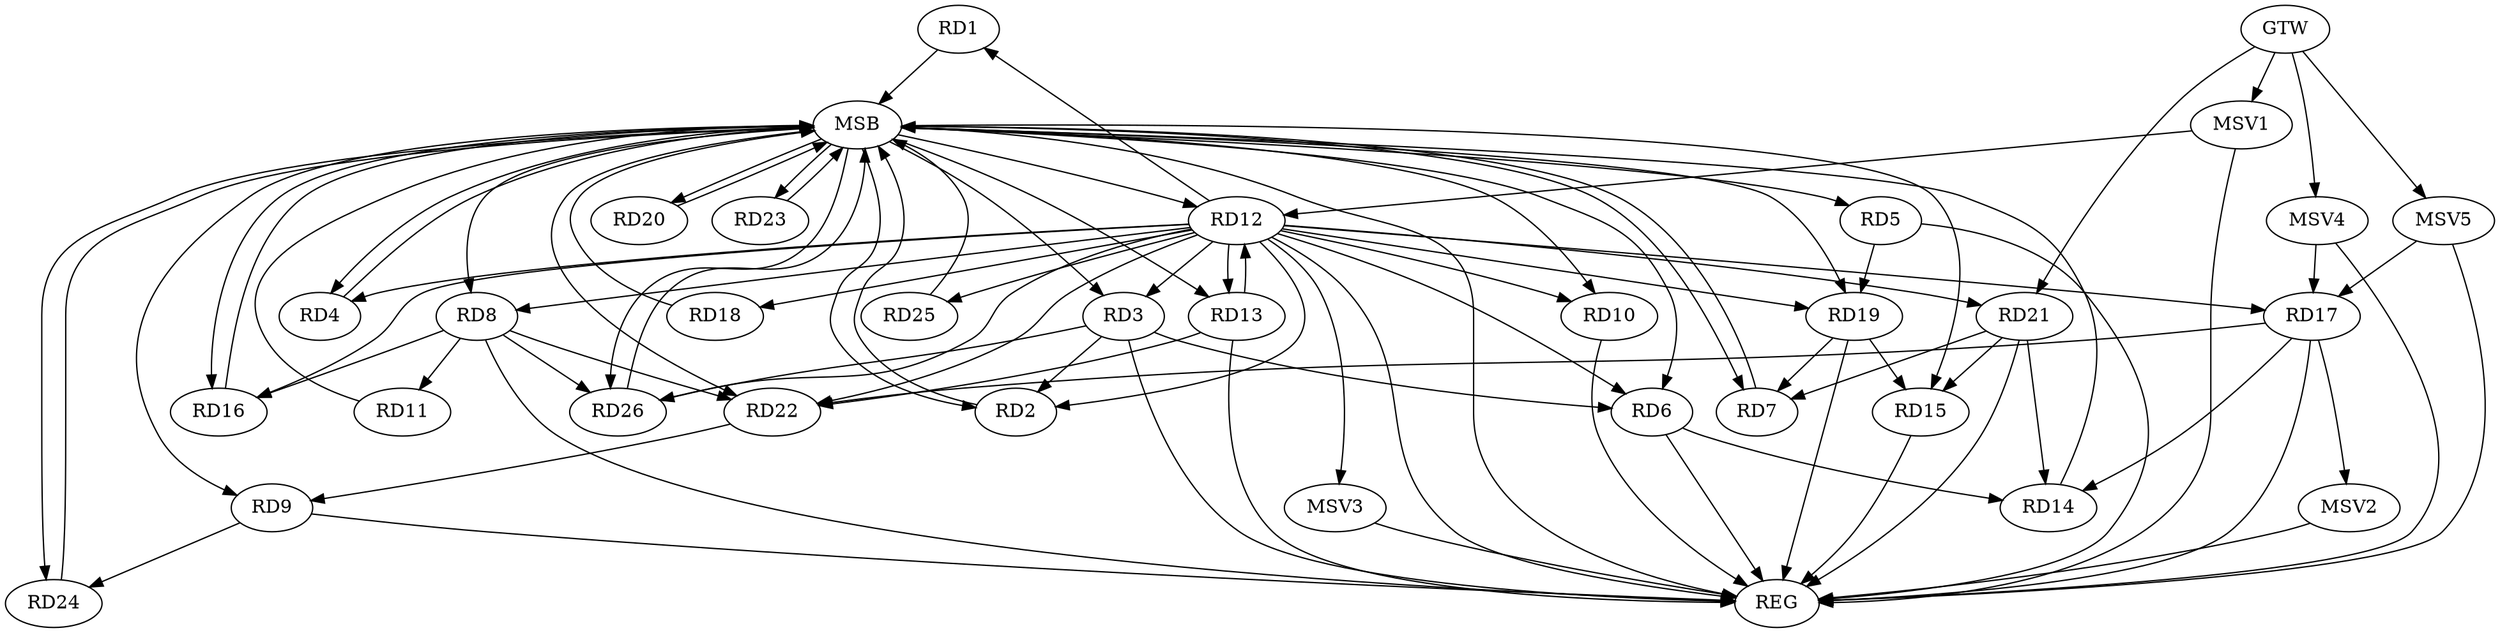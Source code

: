 strict digraph G {
  RD1 [ label="RD1" ];
  RD2 [ label="RD2" ];
  RD3 [ label="RD3" ];
  RD4 [ label="RD4" ];
  RD5 [ label="RD5" ];
  RD6 [ label="RD6" ];
  RD7 [ label="RD7" ];
  RD8 [ label="RD8" ];
  RD9 [ label="RD9" ];
  RD10 [ label="RD10" ];
  RD11 [ label="RD11" ];
  RD12 [ label="RD12" ];
  RD13 [ label="RD13" ];
  RD14 [ label="RD14" ];
  RD15 [ label="RD15" ];
  RD16 [ label="RD16" ];
  RD17 [ label="RD17" ];
  RD18 [ label="RD18" ];
  RD19 [ label="RD19" ];
  RD20 [ label="RD20" ];
  RD21 [ label="RD21" ];
  RD22 [ label="RD22" ];
  RD23 [ label="RD23" ];
  RD24 [ label="RD24" ];
  RD25 [ label="RD25" ];
  RD26 [ label="RD26" ];
  GTW [ label="GTW" ];
  REG [ label="REG" ];
  MSB [ label="MSB" ];
  MSV1 [ label="MSV1" ];
  MSV2 [ label="MSV2" ];
  MSV3 [ label="MSV3" ];
  MSV4 [ label="MSV4" ];
  MSV5 [ label="MSV5" ];
  RD12 -> RD1;
  RD3 -> RD2;
  RD3 -> RD6;
  RD12 -> RD3;
  RD3 -> RD26;
  RD5 -> RD19;
  RD6 -> RD14;
  RD19 -> RD7;
  RD21 -> RD7;
  RD8 -> RD11;
  RD8 -> RD16;
  RD8 -> RD22;
  RD8 -> RD26;
  RD22 -> RD9;
  RD9 -> RD24;
  RD12 -> RD13;
  RD13 -> RD12;
  RD12 -> RD16;
  RD12 -> RD22;
  RD13 -> RD22;
  RD17 -> RD14;
  RD21 -> RD14;
  RD19 -> RD15;
  RD21 -> RD15;
  RD17 -> RD22;
  GTW -> RD21;
  RD3 -> REG;
  RD5 -> REG;
  RD6 -> REG;
  RD8 -> REG;
  RD9 -> REG;
  RD10 -> REG;
  RD12 -> REG;
  RD13 -> REG;
  RD15 -> REG;
  RD17 -> REG;
  RD19 -> REG;
  RD21 -> REG;
  RD1 -> MSB;
  MSB -> RD5;
  MSB -> RD10;
  MSB -> RD12;
  MSB -> RD13;
  MSB -> RD19;
  MSB -> REG;
  RD2 -> MSB;
  MSB -> RD15;
  RD4 -> MSB;
  MSB -> RD7;
  MSB -> RD8;
  MSB -> RD20;
  RD7 -> MSB;
  MSB -> RD6;
  RD11 -> MSB;
  MSB -> RD2;
  MSB -> RD3;
  MSB -> RD9;
  MSB -> RD23;
  RD14 -> MSB;
  MSB -> RD4;
  RD16 -> MSB;
  RD18 -> MSB;
  MSB -> RD16;
  MSB -> RD26;
  RD20 -> MSB;
  RD23 -> MSB;
  MSB -> RD22;
  MSB -> RD24;
  RD24 -> MSB;
  RD25 -> MSB;
  RD26 -> MSB;
  RD12 -> RD25;
  RD12 -> RD8;
  RD12 -> RD19;
  RD12 -> RD18;
  RD12 -> RD21;
  RD12 -> RD6;
  RD12 -> RD17;
  RD12 -> RD26;
  RD12 -> RD4;
  RD12 -> RD10;
  RD12 -> RD2;
  MSV1 -> RD12;
  GTW -> MSV1;
  MSV1 -> REG;
  RD17 -> MSV2;
  MSV2 -> REG;
  RD12 -> MSV3;
  MSV3 -> REG;
  MSV4 -> RD17;
  GTW -> MSV4;
  MSV4 -> REG;
  MSV5 -> RD17;
  GTW -> MSV5;
  MSV5 -> REG;
}

